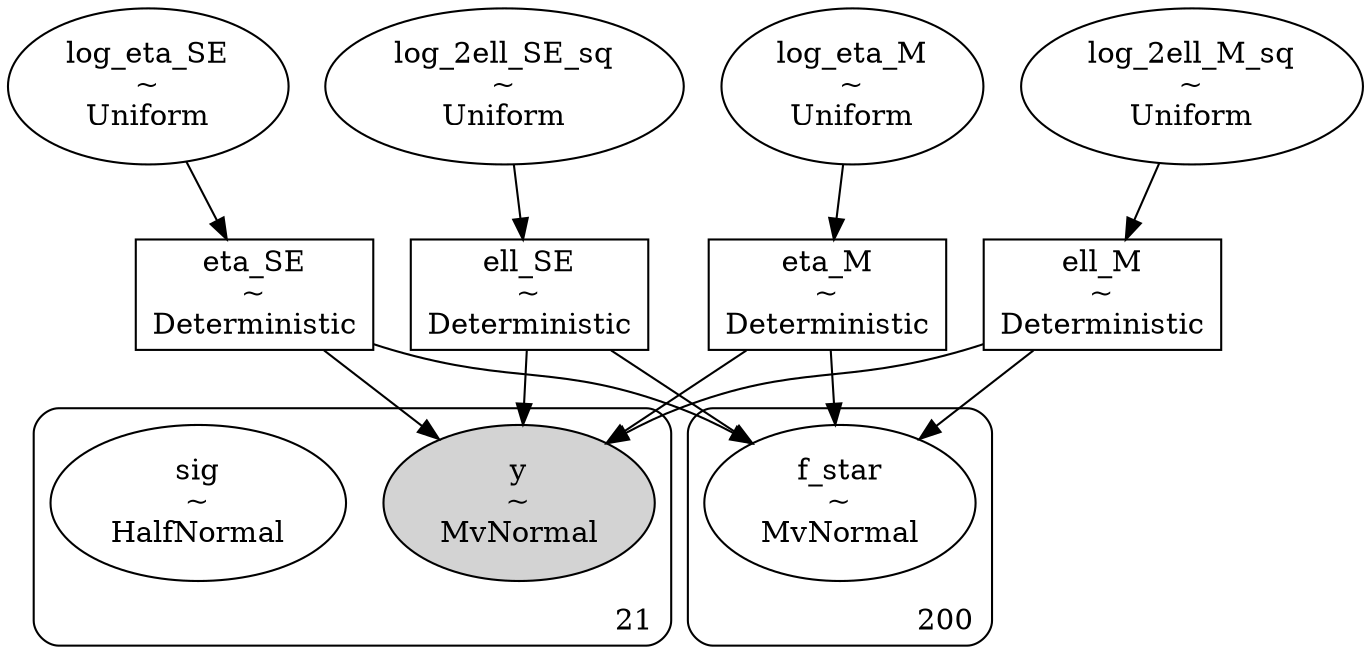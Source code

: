 digraph {
	log_2ell_SE_sq [label="log_2ell_SE_sq
~
Uniform" shape=ellipse]
	eta_SE [label="eta_SE
~
Deterministic" shape=box]
	log_eta_SE [label="log_eta_SE
~
Uniform" shape=ellipse]
	ell_SE [label="ell_SE
~
Deterministic" shape=box]
	eta_M [label="eta_M
~
Deterministic" shape=box]
	ell_M [label="ell_M
~
Deterministic" shape=box]
	log_eta_M [label="log_eta_M
~
Uniform" shape=ellipse]
	log_2ell_M_sq [label="log_2ell_M_sq
~
Uniform" shape=ellipse]
	subgraph cluster21 {
		y [label="y
~
MvNormal" shape=ellipse style=filled]
		sig [label="sig
~
HalfNormal" shape=ellipse]
		label=21 labeljust=r labelloc=b style=rounded
	}
	subgraph cluster200 {
		f_star [label="f_star
~
MvNormal" shape=ellipse]
		label=200 labeljust=r labelloc=b style=rounded
	}
	log_2ell_SE_sq -> ell_SE
	log_eta_SE -> eta_SE
	log_2ell_M_sq -> ell_M
	log_eta_M -> eta_M
	eta_SE -> y
	eta_M -> y
	ell_SE -> y
	ell_M -> y
	eta_SE -> f_star
	eta_M -> f_star
	ell_SE -> f_star
	ell_M -> f_star
}
